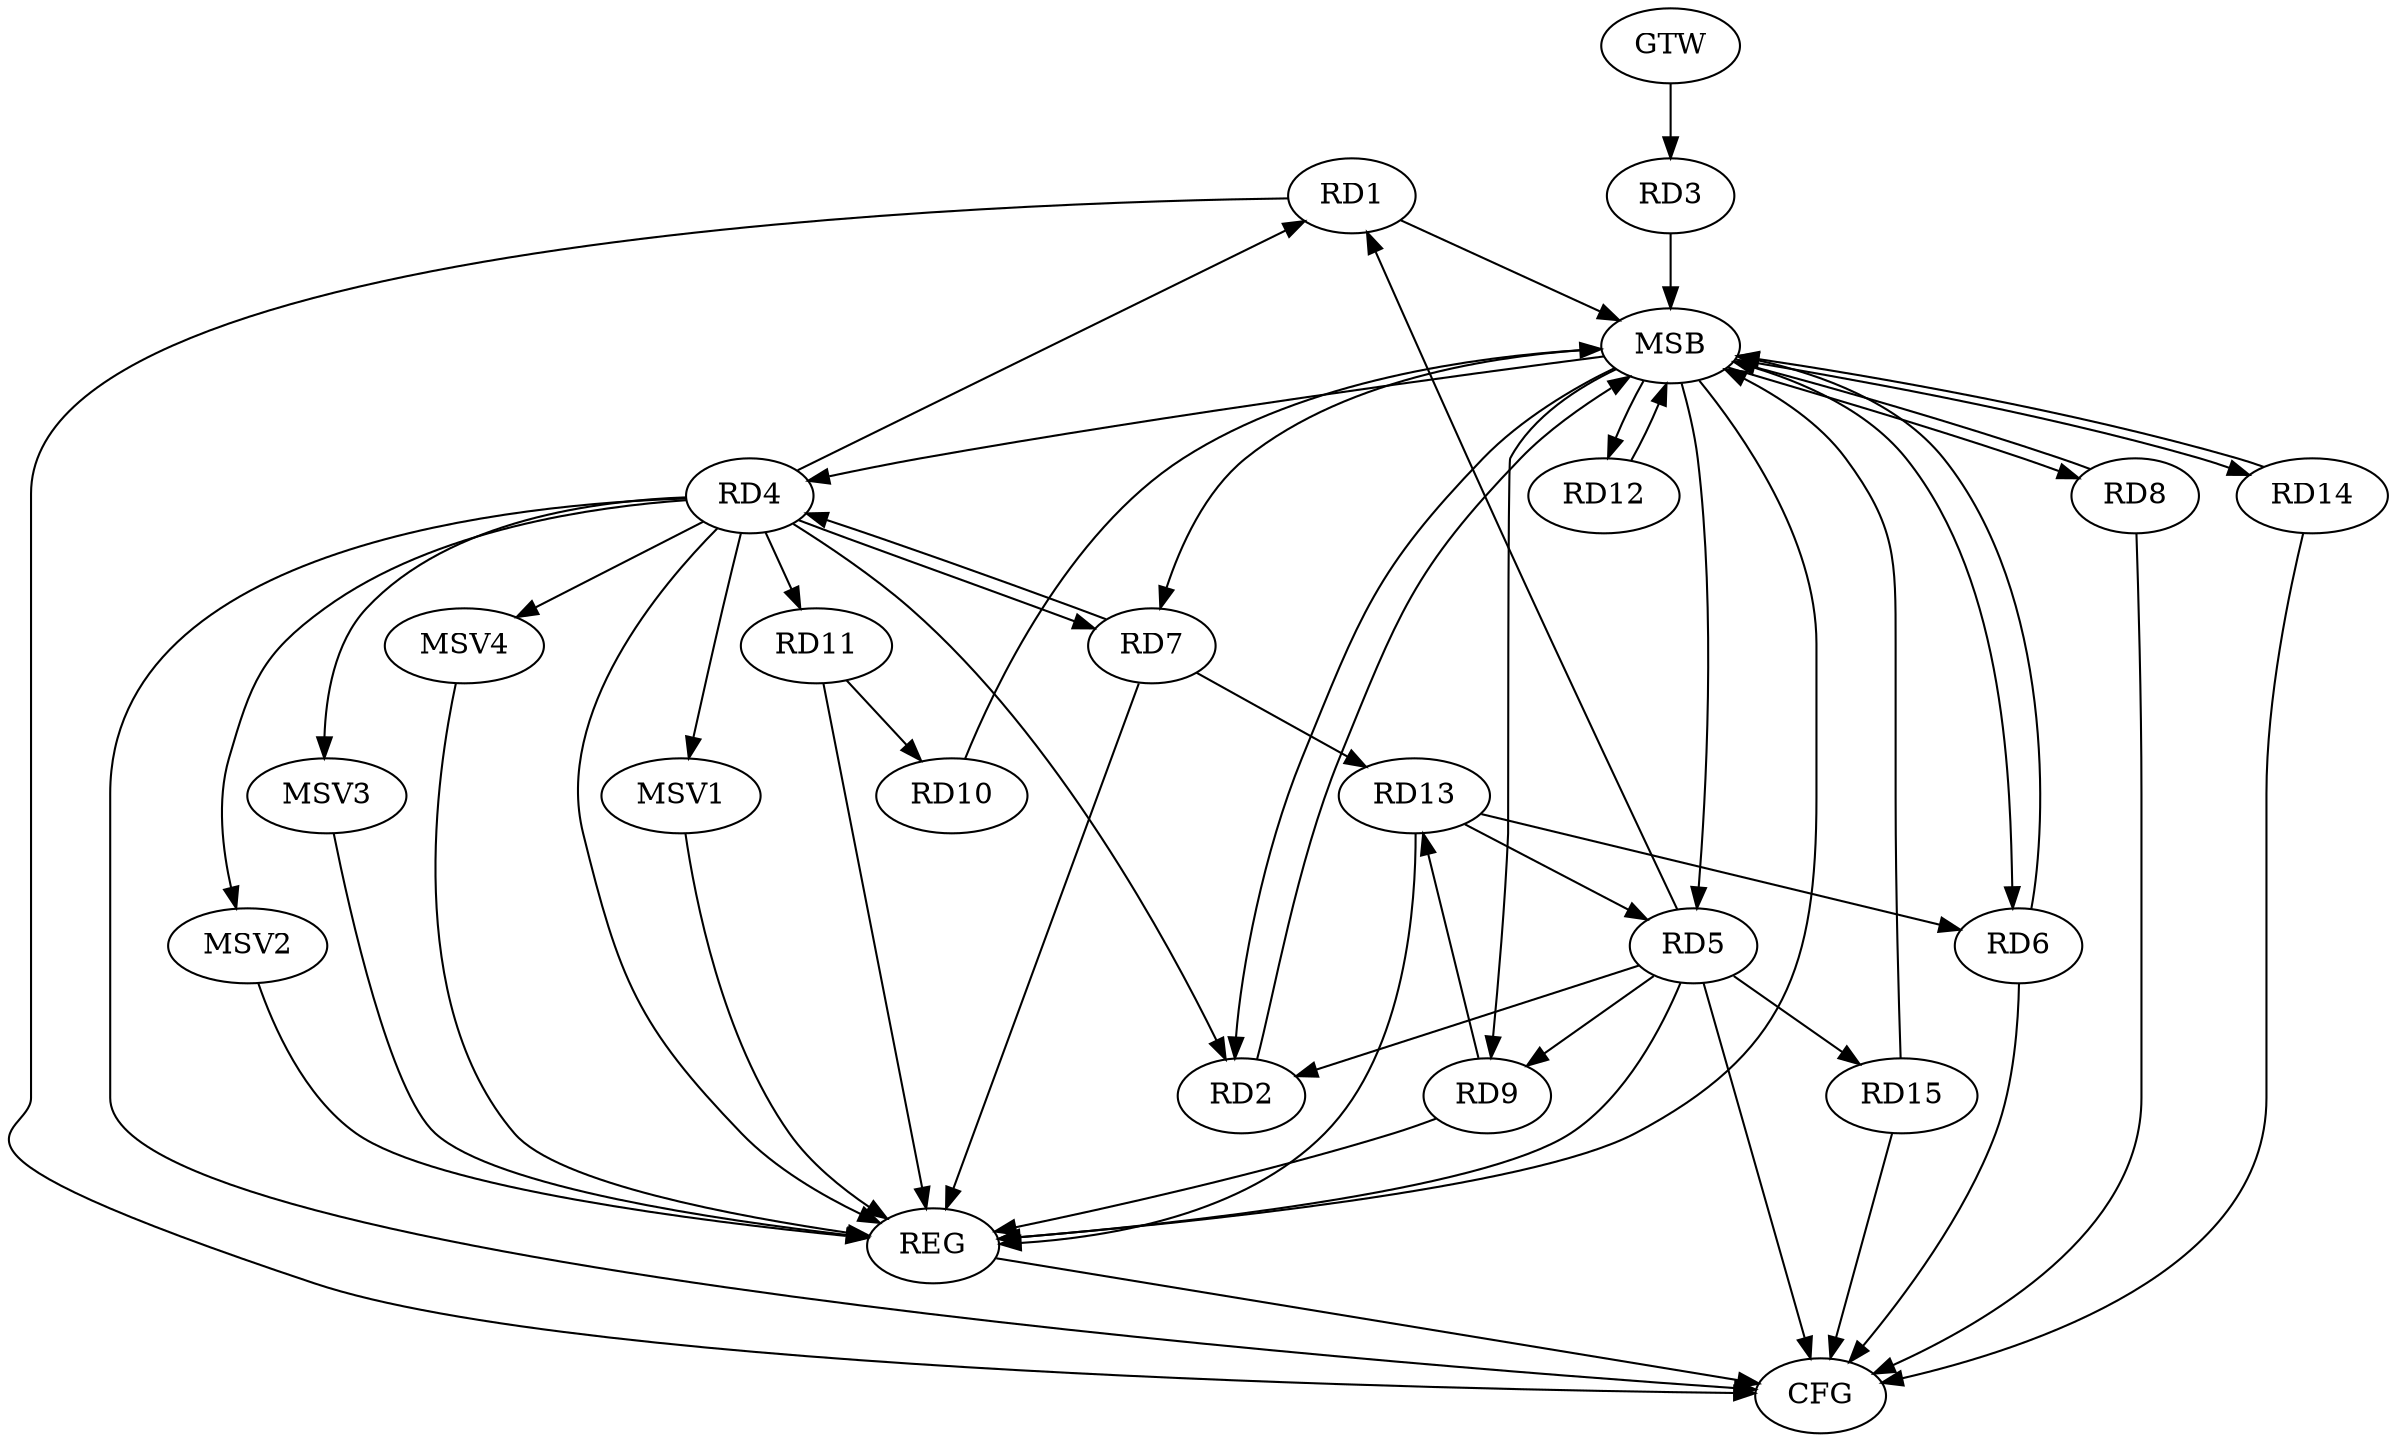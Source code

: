 strict digraph G {
  RD1 [ label="RD1" ];
  RD2 [ label="RD2" ];
  RD3 [ label="RD3" ];
  RD4 [ label="RD4" ];
  RD5 [ label="RD5" ];
  RD6 [ label="RD6" ];
  RD7 [ label="RD7" ];
  RD8 [ label="RD8" ];
  RD9 [ label="RD9" ];
  RD10 [ label="RD10" ];
  RD11 [ label="RD11" ];
  RD12 [ label="RD12" ];
  RD13 [ label="RD13" ];
  RD14 [ label="RD14" ];
  RD15 [ label="RD15" ];
  GTW [ label="GTW" ];
  REG [ label="REG" ];
  MSB [ label="MSB" ];
  CFG [ label="CFG" ];
  MSV1 [ label="MSV1" ];
  MSV2 [ label="MSV2" ];
  MSV3 [ label="MSV3" ];
  MSV4 [ label="MSV4" ];
  RD4 -> RD1;
  RD5 -> RD1;
  RD4 -> RD2;
  RD5 -> RD2;
  RD4 -> RD7;
  RD7 -> RD4;
  RD4 -> RD11;
  RD5 -> RD9;
  RD13 -> RD5;
  RD5 -> RD15;
  RD13 -> RD6;
  RD7 -> RD13;
  RD9 -> RD13;
  RD11 -> RD10;
  GTW -> RD3;
  RD4 -> REG;
  RD5 -> REG;
  RD7 -> REG;
  RD9 -> REG;
  RD11 -> REG;
  RD13 -> REG;
  RD1 -> MSB;
  MSB -> REG;
  RD2 -> MSB;
  MSB -> RD8;
  MSB -> RD9;
  MSB -> RD12;
  RD3 -> MSB;
  MSB -> RD2;
  MSB -> RD4;
  MSB -> RD5;
  MSB -> RD14;
  RD6 -> MSB;
  RD8 -> MSB;
  RD10 -> MSB;
  MSB -> RD7;
  RD12 -> MSB;
  RD14 -> MSB;
  MSB -> RD6;
  RD15 -> MSB;
  RD14 -> CFG;
  RD15 -> CFG;
  RD4 -> CFG;
  RD5 -> CFG;
  RD6 -> CFG;
  RD1 -> CFG;
  RD8 -> CFG;
  REG -> CFG;
  RD4 -> MSV1;
  MSV1 -> REG;
  RD4 -> MSV2;
  MSV2 -> REG;
  RD4 -> MSV3;
  MSV3 -> REG;
  RD4 -> MSV4;
  MSV4 -> REG;
}
